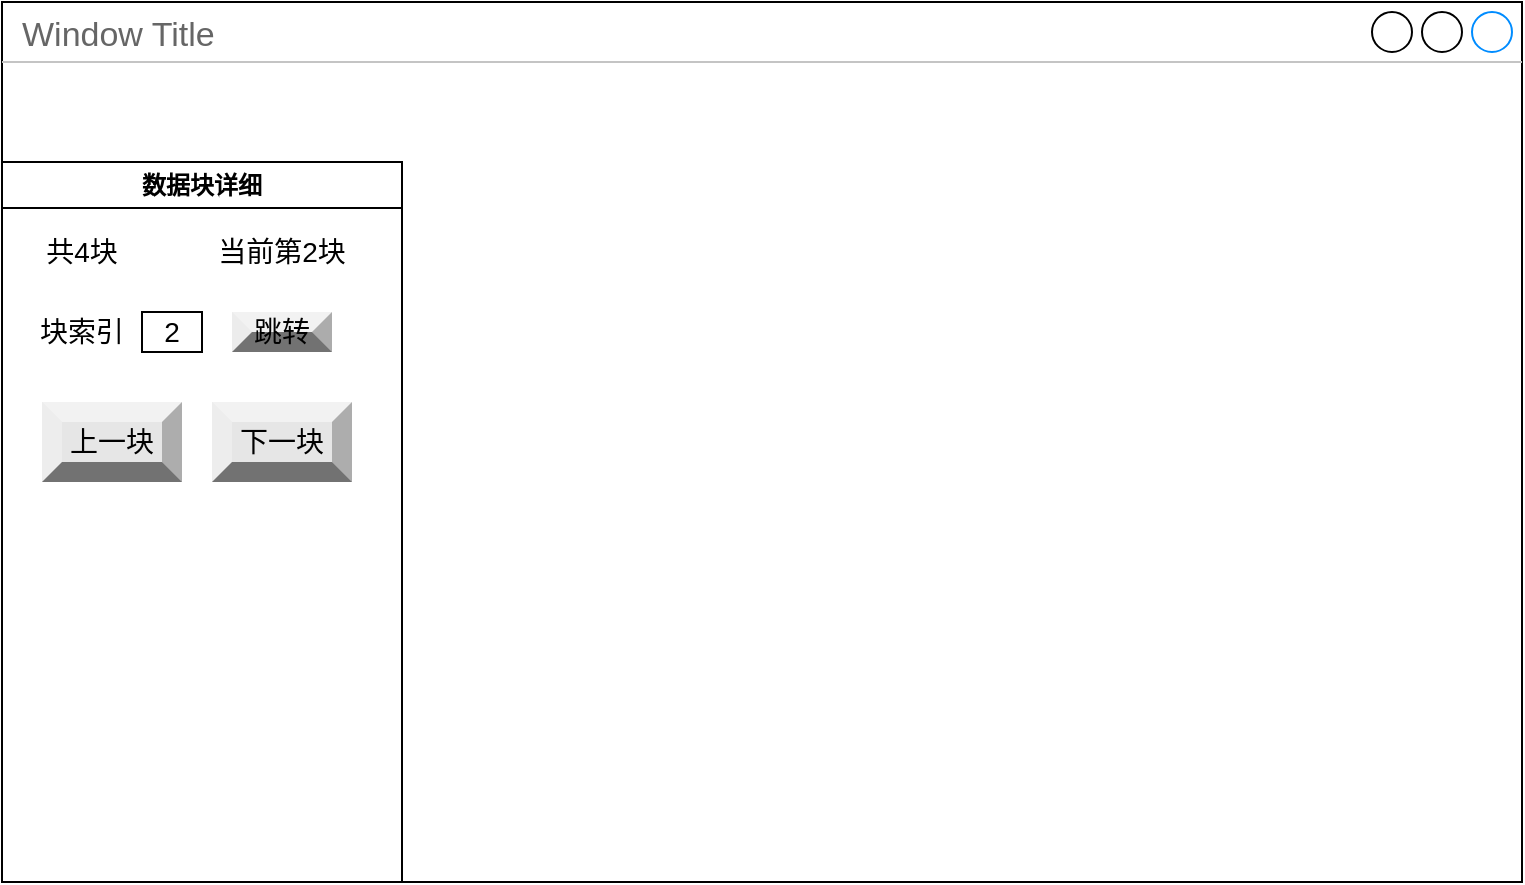 <mxfile version="20.6.0" type="github">
  <diagram id="uQX-BmTMoWQf7kJKWobK" name="第 1 页">
    <mxGraphModel dx="1037" dy="570" grid="1" gridSize="10" guides="1" tooltips="1" connect="1" arrows="1" fold="1" page="1" pageScale="1" pageWidth="827" pageHeight="1169" math="0" shadow="0">
      <root>
        <mxCell id="0" />
        <mxCell id="1" parent="0" />
        <mxCell id="L8ozR5UkA_o1c3PNm9jG-1" value="Window Title" style="strokeWidth=1;shadow=0;dashed=0;align=center;html=1;shape=mxgraph.mockup.containers.window;align=left;verticalAlign=top;spacingLeft=8;strokeColor2=#008cff;strokeColor3=#c4c4c4;fontColor=#666666;mainText=;fontSize=17;labelBackgroundColor=none;" vertex="1" parent="1">
          <mxGeometry x="40" y="80" width="760" height="440" as="geometry" />
        </mxCell>
        <mxCell id="L8ozR5UkA_o1c3PNm9jG-5" value="数据块详细" style="swimlane;whiteSpace=wrap;html=1;startSize=23;" vertex="1" parent="1">
          <mxGeometry x="40" y="160" width="200" height="360" as="geometry" />
        </mxCell>
        <mxCell id="L8ozR5UkA_o1c3PNm9jG-7" value="当前第2块" style="text;html=1;strokeColor=none;fillColor=none;align=center;verticalAlign=middle;whiteSpace=wrap;rounded=0;fontSize=14;" vertex="1" parent="L8ozR5UkA_o1c3PNm9jG-5">
          <mxGeometry x="90" y="30" width="100" height="30" as="geometry" />
        </mxCell>
        <mxCell id="L8ozR5UkA_o1c3PNm9jG-10" value="跳转" style="labelPosition=center;verticalLabelPosition=middle;align=center;html=1;shape=mxgraph.basic.shaded_button;dx=10;fillColor=#E6E6E6;strokeColor=none;whiteSpace=wrap;fontSize=14;" vertex="1" parent="L8ozR5UkA_o1c3PNm9jG-5">
          <mxGeometry x="115" y="75" width="50" height="20" as="geometry" />
        </mxCell>
        <mxCell id="L8ozR5UkA_o1c3PNm9jG-11" value="上一块" style="labelPosition=center;verticalLabelPosition=middle;align=center;html=1;shape=mxgraph.basic.shaded_button;dx=10;fillColor=#E6E6E6;strokeColor=none;whiteSpace=wrap;fontSize=14;" vertex="1" parent="L8ozR5UkA_o1c3PNm9jG-5">
          <mxGeometry x="20" y="120" width="70" height="40" as="geometry" />
        </mxCell>
        <mxCell id="L8ozR5UkA_o1c3PNm9jG-17" value="下一块" style="labelPosition=center;verticalLabelPosition=middle;align=center;html=1;shape=mxgraph.basic.shaded_button;dx=10;fillColor=#E6E6E6;strokeColor=none;whiteSpace=wrap;fontSize=14;" vertex="1" parent="L8ozR5UkA_o1c3PNm9jG-5">
          <mxGeometry x="105" y="120" width="70" height="40" as="geometry" />
        </mxCell>
        <mxCell id="L8ozR5UkA_o1c3PNm9jG-6" value="共4块" style="text;html=1;strokeColor=none;fillColor=none;align=center;verticalAlign=middle;whiteSpace=wrap;rounded=0;fontSize=14;" vertex="1" parent="1">
          <mxGeometry x="50" y="190" width="60" height="30" as="geometry" />
        </mxCell>
        <mxCell id="L8ozR5UkA_o1c3PNm9jG-8" value="块索引" style="text;html=1;strokeColor=none;fillColor=none;align=center;verticalAlign=middle;whiteSpace=wrap;rounded=0;fontSize=14;" vertex="1" parent="1">
          <mxGeometry x="50" y="230" width="60" height="30" as="geometry" />
        </mxCell>
        <mxCell id="L8ozR5UkA_o1c3PNm9jG-9" value="2" style="rounded=0;whiteSpace=wrap;html=1;fontSize=14;" vertex="1" parent="1">
          <mxGeometry x="110" y="235" width="30" height="20" as="geometry" />
        </mxCell>
      </root>
    </mxGraphModel>
  </diagram>
</mxfile>

